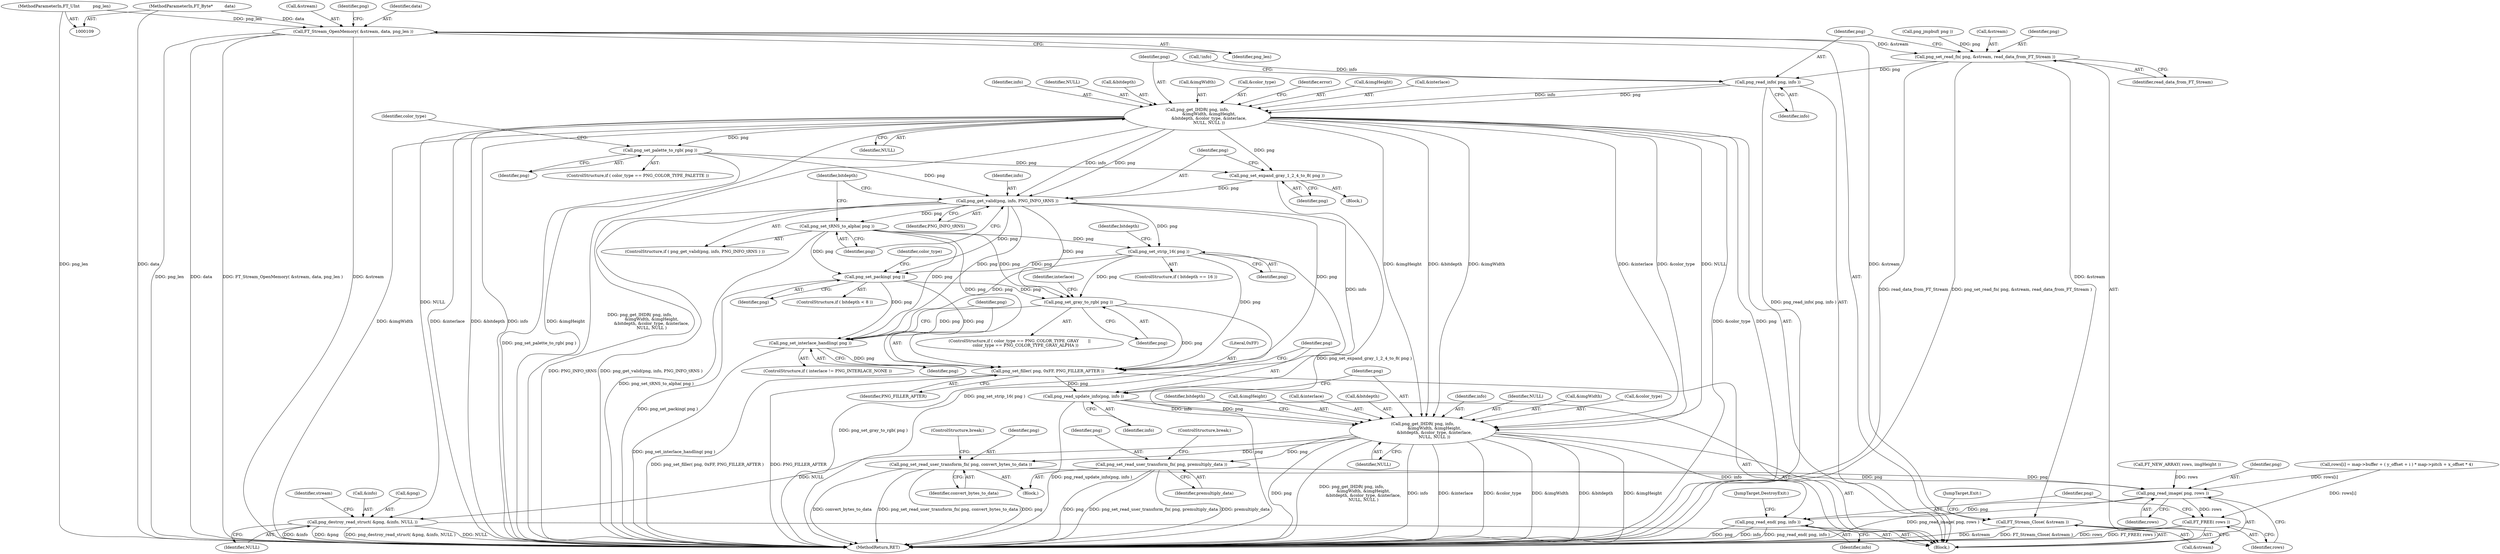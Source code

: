 digraph "0_savannah_b3500af717010137046ec4076d1e1c0641e33727_6@pointer" {
"1000197" [label="(Call,FT_Stream_OpenMemory( &stream, data, png_len ))"];
"1000116" [label="(MethodParameterIn,FT_Byte*         data)"];
"1000117" [label="(MethodParameterIn,FT_UInt          png_len)"];
"1000247" [label="(Call,png_set_read_fn( png, &stream, read_data_from_FT_Stream ))"];
"1000252" [label="(Call,png_read_info( png, info ))"];
"1000255" [label="(Call,png_get_IHDR( png, info,\n                  &imgWidth, &imgHeight,\n                  &bitdepth, &color_type, &interlace,\n                  NULL, NULL ))"];
"1000382" [label="(Call,png_set_palette_to_rgb( png ))"];
"1000389" [label="(Call,png_set_expand_gray_1_2_4_to_8( png ))"];
"1000392" [label="(Call,png_get_valid(png, info, PNG_INFO_tRNS ))"];
"1000396" [label="(Call,png_set_tRNS_to_alpha( png ))"];
"1000402" [label="(Call,png_set_strip_16( png ))"];
"1000408" [label="(Call,png_set_packing( png ))"];
"1000418" [label="(Call,png_set_gray_to_rgb( png ))"];
"1000424" [label="(Call,png_set_interlace_handling( png ))"];
"1000426" [label="(Call,png_set_filler( png, 0xFF, PNG_FILLER_AFTER ))"];
"1000430" [label="(Call,png_read_update_info(png, info ))"];
"1000433" [label="(Call,png_get_IHDR( png, info,\n                  &imgWidth, &imgHeight,\n                  &bitdepth, &color_type, &interlace,\n                  NULL, NULL ))"];
"1000472" [label="(Call,png_set_read_user_transform_fn( png, premultiply_data ))"];
"1000521" [label="(Call,png_read_image( png, rows ))"];
"1000524" [label="(Call,FT_FREE( rows ))"];
"1000526" [label="(Call,png_read_end( png, info ))"];
"1000477" [label="(Call,png_set_read_user_transform_fn( png, convert_bytes_to_data ))"];
"1000530" [label="(Call,png_destroy_read_struct( &png, &info, NULL ))"];
"1000536" [label="(Call,FT_Stream_Close( &stream ))"];
"1000427" [label="(Identifier,png)"];
"1000474" [label="(Identifier,premultiply_data)"];
"1000402" [label="(Call,png_set_strip_16( png ))"];
"1000197" [label="(Call,FT_Stream_OpenMemory( &stream, data, png_len ))"];
"1000419" [label="(Identifier,png)"];
"1000404" [label="(ControlStructure,if ( bitdepth < 8 ))"];
"1000257" [label="(Identifier,info)"];
"1000447" [label="(Identifier,NULL)"];
"1000477" [label="(Call,png_set_read_user_transform_fn( png, convert_bytes_to_data ))"];
"1000525" [label="(Identifier,rows)"];
"1000260" [label="(Call,&imgHeight)"];
"1000446" [label="(Identifier,NULL)"];
"1000253" [label="(Identifier,png)"];
"1000249" [label="(Call,&stream)"];
"1000382" [label="(Call,png_set_palette_to_rgb( png ))"];
"1000117" [label="(MethodParameterIn,FT_UInt          png_len)"];
"1000432" [label="(Identifier,info)"];
"1000475" [label="(ControlStructure,break;)"];
"1000422" [label="(Identifier,interlace)"];
"1000533" [label="(Call,&info)"];
"1000436" [label="(Call,&imgWidth)"];
"1000529" [label="(JumpTarget,DestroyExit:)"];
"1000434" [label="(Identifier,png)"];
"1000396" [label="(Call,png_set_tRNS_to_alpha( png ))"];
"1000251" [label="(Identifier,read_data_from_FT_Stream)"];
"1000522" [label="(Identifier,png)"];
"1000408" [label="(Call,png_set_packing( png ))"];
"1000480" [label="(ControlStructure,break;)"];
"1000442" [label="(Call,&color_type)"];
"1000451" [label="(Identifier,bitdepth)"];
"1000438" [label="(Call,&imgHeight)"];
"1000269" [label="(Identifier,NULL)"];
"1000392" [label="(Call,png_get_valid(png, info, PNG_INFO_tRNS ))"];
"1000393" [label="(Identifier,png)"];
"1000521" [label="(Call,png_read_image( png, rows ))"];
"1000119" [label="(Block,)"];
"1000530" [label="(Call,png_destroy_read_struct( &png, &info, NULL ))"];
"1000479" [label="(Identifier,convert_bytes_to_data)"];
"1000424" [label="(Call,png_set_interlace_handling( png ))"];
"1000266" [label="(Call,&interlace)"];
"1000400" [label="(Identifier,bitdepth)"];
"1000388" [label="(Block,)"];
"1000248" [label="(Identifier,png)"];
"1000433" [label="(Call,png_get_IHDR( png, info,\n                  &imgWidth, &imgHeight,\n                  &bitdepth, &color_type, &interlace,\n                  NULL, NULL ))"];
"1000383" [label="(Identifier,png)"];
"1000413" [label="(Identifier,color_type)"];
"1000429" [label="(Identifier,PNG_FILLER_AFTER)"];
"1000268" [label="(Identifier,NULL)"];
"1000420" [label="(ControlStructure,if ( interlace != PNG_INTERLACE_NONE ))"];
"1000426" [label="(Call,png_set_filler( png, 0xFF, PNG_FILLER_AFTER ))"];
"1000262" [label="(Call,&bitdepth)"];
"1000201" [label="(Identifier,png_len)"];
"1000469" [label="(Block,)"];
"1000531" [label="(Call,&png)"];
"1000406" [label="(Identifier,bitdepth)"];
"1000258" [label="(Call,&imgWidth)"];
"1000526" [label="(Call,png_read_end( png, info ))"];
"1000523" [label="(Identifier,rows)"];
"1000398" [label="(ControlStructure,if ( bitdepth == 16 ))"];
"1000418" [label="(Call,png_set_gray_to_rgb( png ))"];
"1000524" [label="(Call,FT_FREE( rows ))"];
"1000252" [label="(Call,png_read_info( png, info ))"];
"1000116" [label="(MethodParameterIn,FT_Byte*         data)"];
"1000239" [label="(Call,png_jmpbuf( png ))"];
"1000537" [label="(Call,&stream)"];
"1000473" [label="(Identifier,png)"];
"1000425" [label="(Identifier,png)"];
"1000256" [label="(Identifier,png)"];
"1000482" [label="(Call,FT_NEW_ARRAY( rows, imgHeight ))"];
"1000203" [label="(Identifier,png)"];
"1000502" [label="(Call,rows[i] = map->buffer + ( y_offset + i ) * map->pitch + x_offset * 4)"];
"1000536" [label="(Call,FT_Stream_Close( &stream ))"];
"1000528" [label="(Identifier,info)"];
"1000444" [label="(Call,&interlace)"];
"1000264" [label="(Call,&color_type)"];
"1000390" [label="(Identifier,png)"];
"1000378" [label="(ControlStructure,if ( color_type == PNG_COLOR_TYPE_PALETTE ))"];
"1000440" [label="(Call,&bitdepth)"];
"1000200" [label="(Identifier,data)"];
"1000535" [label="(Identifier,NULL)"];
"1000410" [label="(ControlStructure,if ( color_type == PNG_COLOR_TYPE_GRAY       ||\n         color_type == PNG_COLOR_TYPE_GRAY_ALPHA ))"];
"1000395" [label="(Identifier,PNG_INFO_tRNS)"];
"1000394" [label="(Identifier,info)"];
"1000478" [label="(Identifier,png)"];
"1000435" [label="(Identifier,info)"];
"1000224" [label="(Call,!info)"];
"1000247" [label="(Call,png_set_read_fn( png, &stream, read_data_from_FT_Stream ))"];
"1000255" [label="(Call,png_get_IHDR( png, info,\n                  &imgWidth, &imgHeight,\n                  &bitdepth, &color_type, &interlace,\n                  NULL, NULL ))"];
"1000391" [label="(ControlStructure,if ( png_get_valid(png, info, PNG_INFO_tRNS ) ))"];
"1000542" [label="(MethodReturn,RET)"];
"1000527" [label="(Identifier,png)"];
"1000430" [label="(Call,png_read_update_info(png, info ))"];
"1000254" [label="(Identifier,info)"];
"1000198" [label="(Call,&stream)"];
"1000272" [label="(Identifier,error)"];
"1000431" [label="(Identifier,png)"];
"1000409" [label="(Identifier,png)"];
"1000472" [label="(Call,png_set_read_user_transform_fn( png, premultiply_data ))"];
"1000389" [label="(Call,png_set_expand_gray_1_2_4_to_8( png ))"];
"1000397" [label="(Identifier,png)"];
"1000539" [label="(JumpTarget,Exit:)"];
"1000538" [label="(Identifier,stream)"];
"1000428" [label="(Literal,0xFF)"];
"1000403" [label="(Identifier,png)"];
"1000386" [label="(Identifier,color_type)"];
"1000197" -> "1000119"  [label="AST: "];
"1000197" -> "1000201"  [label="CFG: "];
"1000198" -> "1000197"  [label="AST: "];
"1000200" -> "1000197"  [label="AST: "];
"1000201" -> "1000197"  [label="AST: "];
"1000203" -> "1000197"  [label="CFG: "];
"1000197" -> "1000542"  [label="DDG: png_len"];
"1000197" -> "1000542"  [label="DDG: data"];
"1000197" -> "1000542"  [label="DDG: FT_Stream_OpenMemory( &stream, data, png_len )"];
"1000197" -> "1000542"  [label="DDG: &stream"];
"1000116" -> "1000197"  [label="DDG: data"];
"1000117" -> "1000197"  [label="DDG: png_len"];
"1000197" -> "1000247"  [label="DDG: &stream"];
"1000197" -> "1000536"  [label="DDG: &stream"];
"1000116" -> "1000109"  [label="AST: "];
"1000116" -> "1000542"  [label="DDG: data"];
"1000117" -> "1000109"  [label="AST: "];
"1000117" -> "1000542"  [label="DDG: png_len"];
"1000247" -> "1000119"  [label="AST: "];
"1000247" -> "1000251"  [label="CFG: "];
"1000248" -> "1000247"  [label="AST: "];
"1000249" -> "1000247"  [label="AST: "];
"1000251" -> "1000247"  [label="AST: "];
"1000253" -> "1000247"  [label="CFG: "];
"1000247" -> "1000542"  [label="DDG: read_data_from_FT_Stream"];
"1000247" -> "1000542"  [label="DDG: png_set_read_fn( png, &stream, read_data_from_FT_Stream )"];
"1000239" -> "1000247"  [label="DDG: png"];
"1000247" -> "1000252"  [label="DDG: png"];
"1000247" -> "1000536"  [label="DDG: &stream"];
"1000252" -> "1000119"  [label="AST: "];
"1000252" -> "1000254"  [label="CFG: "];
"1000253" -> "1000252"  [label="AST: "];
"1000254" -> "1000252"  [label="AST: "];
"1000256" -> "1000252"  [label="CFG: "];
"1000252" -> "1000542"  [label="DDG: png_read_info( png, info )"];
"1000224" -> "1000252"  [label="DDG: info"];
"1000252" -> "1000255"  [label="DDG: png"];
"1000252" -> "1000255"  [label="DDG: info"];
"1000255" -> "1000119"  [label="AST: "];
"1000255" -> "1000269"  [label="CFG: "];
"1000256" -> "1000255"  [label="AST: "];
"1000257" -> "1000255"  [label="AST: "];
"1000258" -> "1000255"  [label="AST: "];
"1000260" -> "1000255"  [label="AST: "];
"1000262" -> "1000255"  [label="AST: "];
"1000264" -> "1000255"  [label="AST: "];
"1000266" -> "1000255"  [label="AST: "];
"1000268" -> "1000255"  [label="AST: "];
"1000269" -> "1000255"  [label="AST: "];
"1000272" -> "1000255"  [label="CFG: "];
"1000255" -> "1000542"  [label="DDG: &imgHeight"];
"1000255" -> "1000542"  [label="DDG: png_get_IHDR( png, info,\n                  &imgWidth, &imgHeight,\n                  &bitdepth, &color_type, &interlace,\n                  NULL, NULL )"];
"1000255" -> "1000542"  [label="DDG: &color_type"];
"1000255" -> "1000542"  [label="DDG: &imgWidth"];
"1000255" -> "1000542"  [label="DDG: &interlace"];
"1000255" -> "1000542"  [label="DDG: &bitdepth"];
"1000255" -> "1000542"  [label="DDG: info"];
"1000255" -> "1000542"  [label="DDG: png"];
"1000255" -> "1000382"  [label="DDG: png"];
"1000255" -> "1000389"  [label="DDG: png"];
"1000255" -> "1000392"  [label="DDG: png"];
"1000255" -> "1000392"  [label="DDG: info"];
"1000255" -> "1000433"  [label="DDG: &imgWidth"];
"1000255" -> "1000433"  [label="DDG: &imgHeight"];
"1000255" -> "1000433"  [label="DDG: &bitdepth"];
"1000255" -> "1000433"  [label="DDG: &color_type"];
"1000255" -> "1000433"  [label="DDG: &interlace"];
"1000255" -> "1000433"  [label="DDG: NULL"];
"1000255" -> "1000530"  [label="DDG: NULL"];
"1000382" -> "1000378"  [label="AST: "];
"1000382" -> "1000383"  [label="CFG: "];
"1000383" -> "1000382"  [label="AST: "];
"1000386" -> "1000382"  [label="CFG: "];
"1000382" -> "1000542"  [label="DDG: png_set_palette_to_rgb( png )"];
"1000382" -> "1000389"  [label="DDG: png"];
"1000382" -> "1000392"  [label="DDG: png"];
"1000389" -> "1000388"  [label="AST: "];
"1000389" -> "1000390"  [label="CFG: "];
"1000390" -> "1000389"  [label="AST: "];
"1000393" -> "1000389"  [label="CFG: "];
"1000389" -> "1000542"  [label="DDG: png_set_expand_gray_1_2_4_to_8( png )"];
"1000389" -> "1000392"  [label="DDG: png"];
"1000392" -> "1000391"  [label="AST: "];
"1000392" -> "1000395"  [label="CFG: "];
"1000393" -> "1000392"  [label="AST: "];
"1000394" -> "1000392"  [label="AST: "];
"1000395" -> "1000392"  [label="AST: "];
"1000397" -> "1000392"  [label="CFG: "];
"1000400" -> "1000392"  [label="CFG: "];
"1000392" -> "1000542"  [label="DDG: png_get_valid(png, info, PNG_INFO_tRNS )"];
"1000392" -> "1000542"  [label="DDG: PNG_INFO_tRNS"];
"1000392" -> "1000396"  [label="DDG: png"];
"1000392" -> "1000402"  [label="DDG: png"];
"1000392" -> "1000408"  [label="DDG: png"];
"1000392" -> "1000418"  [label="DDG: png"];
"1000392" -> "1000424"  [label="DDG: png"];
"1000392" -> "1000426"  [label="DDG: png"];
"1000392" -> "1000430"  [label="DDG: info"];
"1000396" -> "1000391"  [label="AST: "];
"1000396" -> "1000397"  [label="CFG: "];
"1000397" -> "1000396"  [label="AST: "];
"1000400" -> "1000396"  [label="CFG: "];
"1000396" -> "1000542"  [label="DDG: png_set_tRNS_to_alpha( png )"];
"1000396" -> "1000402"  [label="DDG: png"];
"1000396" -> "1000408"  [label="DDG: png"];
"1000396" -> "1000418"  [label="DDG: png"];
"1000396" -> "1000424"  [label="DDG: png"];
"1000396" -> "1000426"  [label="DDG: png"];
"1000402" -> "1000398"  [label="AST: "];
"1000402" -> "1000403"  [label="CFG: "];
"1000403" -> "1000402"  [label="AST: "];
"1000406" -> "1000402"  [label="CFG: "];
"1000402" -> "1000542"  [label="DDG: png_set_strip_16( png )"];
"1000402" -> "1000408"  [label="DDG: png"];
"1000402" -> "1000418"  [label="DDG: png"];
"1000402" -> "1000424"  [label="DDG: png"];
"1000402" -> "1000426"  [label="DDG: png"];
"1000408" -> "1000404"  [label="AST: "];
"1000408" -> "1000409"  [label="CFG: "];
"1000409" -> "1000408"  [label="AST: "];
"1000413" -> "1000408"  [label="CFG: "];
"1000408" -> "1000542"  [label="DDG: png_set_packing( png )"];
"1000408" -> "1000418"  [label="DDG: png"];
"1000408" -> "1000424"  [label="DDG: png"];
"1000408" -> "1000426"  [label="DDG: png"];
"1000418" -> "1000410"  [label="AST: "];
"1000418" -> "1000419"  [label="CFG: "];
"1000419" -> "1000418"  [label="AST: "];
"1000422" -> "1000418"  [label="CFG: "];
"1000418" -> "1000542"  [label="DDG: png_set_gray_to_rgb( png )"];
"1000418" -> "1000424"  [label="DDG: png"];
"1000418" -> "1000426"  [label="DDG: png"];
"1000424" -> "1000420"  [label="AST: "];
"1000424" -> "1000425"  [label="CFG: "];
"1000425" -> "1000424"  [label="AST: "];
"1000427" -> "1000424"  [label="CFG: "];
"1000424" -> "1000542"  [label="DDG: png_set_interlace_handling( png )"];
"1000424" -> "1000426"  [label="DDG: png"];
"1000426" -> "1000119"  [label="AST: "];
"1000426" -> "1000429"  [label="CFG: "];
"1000427" -> "1000426"  [label="AST: "];
"1000428" -> "1000426"  [label="AST: "];
"1000429" -> "1000426"  [label="AST: "];
"1000431" -> "1000426"  [label="CFG: "];
"1000426" -> "1000542"  [label="DDG: png_set_filler( png, 0xFF, PNG_FILLER_AFTER )"];
"1000426" -> "1000542"  [label="DDG: PNG_FILLER_AFTER"];
"1000426" -> "1000430"  [label="DDG: png"];
"1000430" -> "1000119"  [label="AST: "];
"1000430" -> "1000432"  [label="CFG: "];
"1000431" -> "1000430"  [label="AST: "];
"1000432" -> "1000430"  [label="AST: "];
"1000434" -> "1000430"  [label="CFG: "];
"1000430" -> "1000542"  [label="DDG: png_read_update_info(png, info )"];
"1000430" -> "1000433"  [label="DDG: png"];
"1000430" -> "1000433"  [label="DDG: info"];
"1000433" -> "1000119"  [label="AST: "];
"1000433" -> "1000447"  [label="CFG: "];
"1000434" -> "1000433"  [label="AST: "];
"1000435" -> "1000433"  [label="AST: "];
"1000436" -> "1000433"  [label="AST: "];
"1000438" -> "1000433"  [label="AST: "];
"1000440" -> "1000433"  [label="AST: "];
"1000442" -> "1000433"  [label="AST: "];
"1000444" -> "1000433"  [label="AST: "];
"1000446" -> "1000433"  [label="AST: "];
"1000447" -> "1000433"  [label="AST: "];
"1000451" -> "1000433"  [label="CFG: "];
"1000433" -> "1000542"  [label="DDG: &color_type"];
"1000433" -> "1000542"  [label="DDG: &imgWidth"];
"1000433" -> "1000542"  [label="DDG: &bitdepth"];
"1000433" -> "1000542"  [label="DDG: &imgHeight"];
"1000433" -> "1000542"  [label="DDG: png"];
"1000433" -> "1000542"  [label="DDG: png_get_IHDR( png, info,\n                  &imgWidth, &imgHeight,\n                  &bitdepth, &color_type, &interlace,\n                  NULL, NULL )"];
"1000433" -> "1000542"  [label="DDG: info"];
"1000433" -> "1000542"  [label="DDG: &interlace"];
"1000433" -> "1000472"  [label="DDG: png"];
"1000433" -> "1000477"  [label="DDG: png"];
"1000433" -> "1000526"  [label="DDG: info"];
"1000433" -> "1000530"  [label="DDG: NULL"];
"1000472" -> "1000469"  [label="AST: "];
"1000472" -> "1000474"  [label="CFG: "];
"1000473" -> "1000472"  [label="AST: "];
"1000474" -> "1000472"  [label="AST: "];
"1000475" -> "1000472"  [label="CFG: "];
"1000472" -> "1000542"  [label="DDG: png_set_read_user_transform_fn( png, premultiply_data )"];
"1000472" -> "1000542"  [label="DDG: premultiply_data"];
"1000472" -> "1000542"  [label="DDG: png"];
"1000472" -> "1000521"  [label="DDG: png"];
"1000521" -> "1000119"  [label="AST: "];
"1000521" -> "1000523"  [label="CFG: "];
"1000522" -> "1000521"  [label="AST: "];
"1000523" -> "1000521"  [label="AST: "];
"1000525" -> "1000521"  [label="CFG: "];
"1000521" -> "1000542"  [label="DDG: png_read_image( png, rows )"];
"1000477" -> "1000521"  [label="DDG: png"];
"1000502" -> "1000521"  [label="DDG: rows[i]"];
"1000482" -> "1000521"  [label="DDG: rows"];
"1000521" -> "1000524"  [label="DDG: rows"];
"1000521" -> "1000526"  [label="DDG: png"];
"1000524" -> "1000119"  [label="AST: "];
"1000524" -> "1000525"  [label="CFG: "];
"1000525" -> "1000524"  [label="AST: "];
"1000527" -> "1000524"  [label="CFG: "];
"1000524" -> "1000542"  [label="DDG: rows"];
"1000524" -> "1000542"  [label="DDG: FT_FREE( rows )"];
"1000502" -> "1000524"  [label="DDG: rows[i]"];
"1000526" -> "1000119"  [label="AST: "];
"1000526" -> "1000528"  [label="CFG: "];
"1000527" -> "1000526"  [label="AST: "];
"1000528" -> "1000526"  [label="AST: "];
"1000529" -> "1000526"  [label="CFG: "];
"1000526" -> "1000542"  [label="DDG: info"];
"1000526" -> "1000542"  [label="DDG: png_read_end( png, info )"];
"1000526" -> "1000542"  [label="DDG: png"];
"1000477" -> "1000469"  [label="AST: "];
"1000477" -> "1000479"  [label="CFG: "];
"1000478" -> "1000477"  [label="AST: "];
"1000479" -> "1000477"  [label="AST: "];
"1000480" -> "1000477"  [label="CFG: "];
"1000477" -> "1000542"  [label="DDG: convert_bytes_to_data"];
"1000477" -> "1000542"  [label="DDG: png_set_read_user_transform_fn( png, convert_bytes_to_data )"];
"1000477" -> "1000542"  [label="DDG: png"];
"1000530" -> "1000119"  [label="AST: "];
"1000530" -> "1000535"  [label="CFG: "];
"1000531" -> "1000530"  [label="AST: "];
"1000533" -> "1000530"  [label="AST: "];
"1000535" -> "1000530"  [label="AST: "];
"1000538" -> "1000530"  [label="CFG: "];
"1000530" -> "1000542"  [label="DDG: &info"];
"1000530" -> "1000542"  [label="DDG: &png"];
"1000530" -> "1000542"  [label="DDG: png_destroy_read_struct( &png, &info, NULL )"];
"1000530" -> "1000542"  [label="DDG: NULL"];
"1000536" -> "1000119"  [label="AST: "];
"1000536" -> "1000537"  [label="CFG: "];
"1000537" -> "1000536"  [label="AST: "];
"1000539" -> "1000536"  [label="CFG: "];
"1000536" -> "1000542"  [label="DDG: FT_Stream_Close( &stream )"];
"1000536" -> "1000542"  [label="DDG: &stream"];
}
